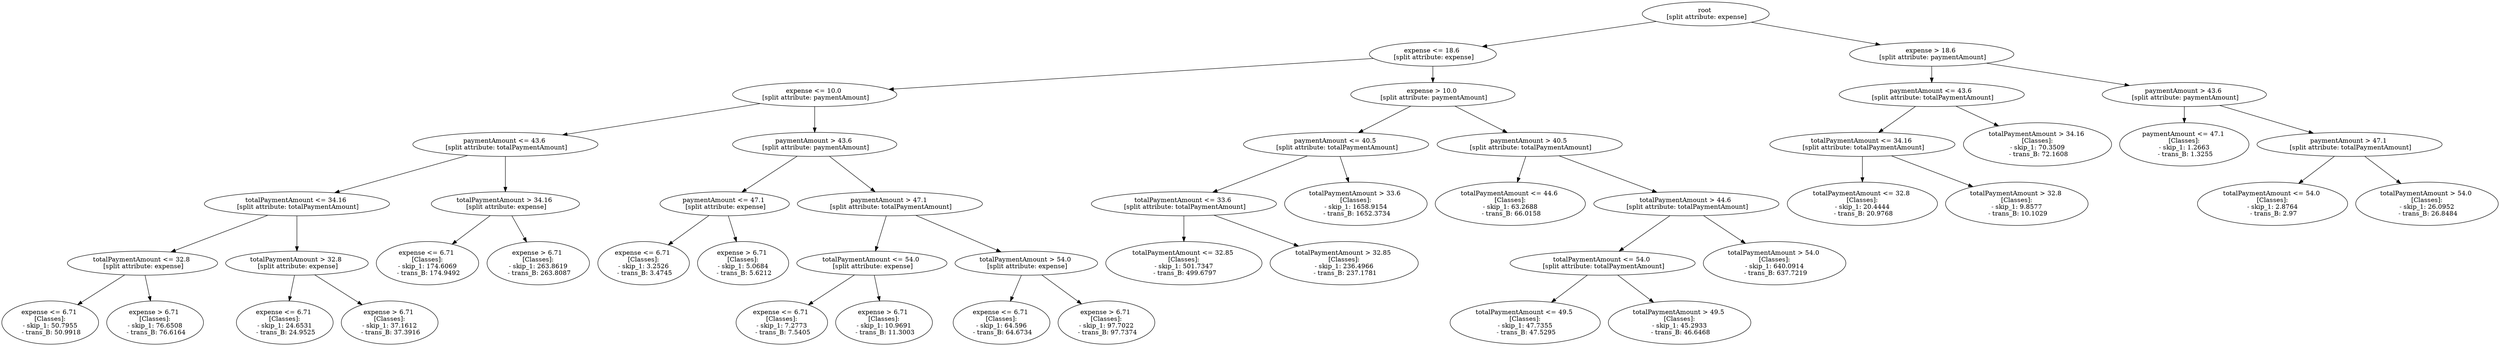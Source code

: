 // Road_Traffic_Fine_Management_Process-p_1-7
digraph "Road_Traffic_Fine_Management_Process-p_1-7" {
	"64e84ce1-9ae0-40d6-bd25-51e864b32a62" [label="root 
 [split attribute: expense]"]
	"73da5298-1f40-4134-8dcd-11033f3ad4b3" [label="expense <= 18.6 
 [split attribute: expense]"]
	"64e84ce1-9ae0-40d6-bd25-51e864b32a62" -> "73da5298-1f40-4134-8dcd-11033f3ad4b3"
	"0d4d58ae-8e5b-46d3-a6f9-db3c79a22c7a" [label="expense <= 10.0 
 [split attribute: paymentAmount]"]
	"73da5298-1f40-4134-8dcd-11033f3ad4b3" -> "0d4d58ae-8e5b-46d3-a6f9-db3c79a22c7a"
	"e97dd6f2-d2fd-4e71-a528-ff822d0e450b" [label="paymentAmount <= 43.6 
 [split attribute: totalPaymentAmount]"]
	"0d4d58ae-8e5b-46d3-a6f9-db3c79a22c7a" -> "e97dd6f2-d2fd-4e71-a528-ff822d0e450b"
	"2d18242a-4e64-4a5a-8d1d-d8f27f1446ad" [label="totalPaymentAmount <= 34.16 
 [split attribute: totalPaymentAmount]"]
	"e97dd6f2-d2fd-4e71-a528-ff822d0e450b" -> "2d18242a-4e64-4a5a-8d1d-d8f27f1446ad"
	"f28a5776-c934-48cd-95b5-f4d7ed005e99" [label="totalPaymentAmount <= 32.8 
 [split attribute: expense]"]
	"2d18242a-4e64-4a5a-8d1d-d8f27f1446ad" -> "f28a5776-c934-48cd-95b5-f4d7ed005e99"
	"c66d7c3e-d140-461e-84fe-0552f9c6cfde" [label="expense <= 6.71 
 [Classes]: 
 - skip_1: 50.7955 
 - trans_B: 50.9918"]
	"f28a5776-c934-48cd-95b5-f4d7ed005e99" -> "c66d7c3e-d140-461e-84fe-0552f9c6cfde"
	"c484b6f5-8f69-4321-bf6d-bb6826017945" [label="expense > 6.71 
 [Classes]: 
 - skip_1: 76.6508 
 - trans_B: 76.6164"]
	"f28a5776-c934-48cd-95b5-f4d7ed005e99" -> "c484b6f5-8f69-4321-bf6d-bb6826017945"
	"afd01163-8968-46ee-b963-21e80efccdca" [label="totalPaymentAmount > 32.8 
 [split attribute: expense]"]
	"2d18242a-4e64-4a5a-8d1d-d8f27f1446ad" -> "afd01163-8968-46ee-b963-21e80efccdca"
	"1848dfa5-f6a8-4577-ae58-a6ce31a02629" [label="expense <= 6.71 
 [Classes]: 
 - skip_1: 24.6531 
 - trans_B: 24.9525"]
	"afd01163-8968-46ee-b963-21e80efccdca" -> "1848dfa5-f6a8-4577-ae58-a6ce31a02629"
	"a72fa568-5501-4de9-b175-c68a672da2aa" [label="expense > 6.71 
 [Classes]: 
 - skip_1: 37.1612 
 - trans_B: 37.3916"]
	"afd01163-8968-46ee-b963-21e80efccdca" -> "a72fa568-5501-4de9-b175-c68a672da2aa"
	"0a3f48ef-94a4-491e-9835-d0dbf26de3e7" [label="totalPaymentAmount > 34.16 
 [split attribute: expense]"]
	"e97dd6f2-d2fd-4e71-a528-ff822d0e450b" -> "0a3f48ef-94a4-491e-9835-d0dbf26de3e7"
	"301e9966-af87-495f-afd8-aa5baeb7601f" [label="expense <= 6.71 
 [Classes]: 
 - skip_1: 174.6069 
 - trans_B: 174.9492"]
	"0a3f48ef-94a4-491e-9835-d0dbf26de3e7" -> "301e9966-af87-495f-afd8-aa5baeb7601f"
	"22910b66-6ac3-410f-90e9-38f450737259" [label="expense > 6.71 
 [Classes]: 
 - skip_1: 263.8619 
 - trans_B: 263.8087"]
	"0a3f48ef-94a4-491e-9835-d0dbf26de3e7" -> "22910b66-6ac3-410f-90e9-38f450737259"
	"7671498e-9f96-42a7-8b07-25fd8dfae7cb" [label="paymentAmount > 43.6 
 [split attribute: paymentAmount]"]
	"0d4d58ae-8e5b-46d3-a6f9-db3c79a22c7a" -> "7671498e-9f96-42a7-8b07-25fd8dfae7cb"
	"1f340672-add3-4627-9bc4-68caaa01f848" [label="paymentAmount <= 47.1 
 [split attribute: expense]"]
	"7671498e-9f96-42a7-8b07-25fd8dfae7cb" -> "1f340672-add3-4627-9bc4-68caaa01f848"
	"0f9c45d2-f101-46d5-9048-f01aebe797f7" [label="expense <= 6.71 
 [Classes]: 
 - skip_1: 3.2526 
 - trans_B: 3.4745"]
	"1f340672-add3-4627-9bc4-68caaa01f848" -> "0f9c45d2-f101-46d5-9048-f01aebe797f7"
	"3c09ac64-ba51-43b5-ad98-5b6ca45496d9" [label="expense > 6.71 
 [Classes]: 
 - skip_1: 5.0684 
 - trans_B: 5.6212"]
	"1f340672-add3-4627-9bc4-68caaa01f848" -> "3c09ac64-ba51-43b5-ad98-5b6ca45496d9"
	"8d3de805-5871-4476-9c0e-388b94b8b97f" [label="paymentAmount > 47.1 
 [split attribute: totalPaymentAmount]"]
	"7671498e-9f96-42a7-8b07-25fd8dfae7cb" -> "8d3de805-5871-4476-9c0e-388b94b8b97f"
	"bd855318-d374-4621-bc73-596e3d836d9a" [label="totalPaymentAmount <= 54.0 
 [split attribute: expense]"]
	"8d3de805-5871-4476-9c0e-388b94b8b97f" -> "bd855318-d374-4621-bc73-596e3d836d9a"
	"6260a298-81d4-4c1f-a6aa-a28067a3ff89" [label="expense <= 6.71 
 [Classes]: 
 - skip_1: 7.2773 
 - trans_B: 7.5405"]
	"bd855318-d374-4621-bc73-596e3d836d9a" -> "6260a298-81d4-4c1f-a6aa-a28067a3ff89"
	"5397046b-b837-4681-8966-081a9dab0989" [label="expense > 6.71 
 [Classes]: 
 - skip_1: 10.9691 
 - trans_B: 11.3003"]
	"bd855318-d374-4621-bc73-596e3d836d9a" -> "5397046b-b837-4681-8966-081a9dab0989"
	"f9c612bc-f74d-4b6f-870b-c8a07fd02d90" [label="totalPaymentAmount > 54.0 
 [split attribute: expense]"]
	"8d3de805-5871-4476-9c0e-388b94b8b97f" -> "f9c612bc-f74d-4b6f-870b-c8a07fd02d90"
	"c899e129-0443-4957-a666-b1de9a0dcb18" [label="expense <= 6.71 
 [Classes]: 
 - skip_1: 64.596 
 - trans_B: 64.6734"]
	"f9c612bc-f74d-4b6f-870b-c8a07fd02d90" -> "c899e129-0443-4957-a666-b1de9a0dcb18"
	"78e215d0-6a7f-41a8-a036-498fb8511bd8" [label="expense > 6.71 
 [Classes]: 
 - skip_1: 97.7022 
 - trans_B: 97.7374"]
	"f9c612bc-f74d-4b6f-870b-c8a07fd02d90" -> "78e215d0-6a7f-41a8-a036-498fb8511bd8"
	"b75d03b2-0973-43f4-a270-89679b83dc46" [label="expense > 10.0 
 [split attribute: paymentAmount]"]
	"73da5298-1f40-4134-8dcd-11033f3ad4b3" -> "b75d03b2-0973-43f4-a270-89679b83dc46"
	"35557346-fd2d-44eb-a810-dadd48976f73" [label="paymentAmount <= 40.5 
 [split attribute: totalPaymentAmount]"]
	"b75d03b2-0973-43f4-a270-89679b83dc46" -> "35557346-fd2d-44eb-a810-dadd48976f73"
	"84870aea-a4b5-490c-8488-f0ca8d1e02f5" [label="totalPaymentAmount <= 33.6 
 [split attribute: totalPaymentAmount]"]
	"35557346-fd2d-44eb-a810-dadd48976f73" -> "84870aea-a4b5-490c-8488-f0ca8d1e02f5"
	"c1a6625d-882b-4557-8702-0ab0299d3154" [label="totalPaymentAmount <= 32.85 
 [Classes]: 
 - skip_1: 501.7347 
 - trans_B: 499.6797"]
	"84870aea-a4b5-490c-8488-f0ca8d1e02f5" -> "c1a6625d-882b-4557-8702-0ab0299d3154"
	"95262fdd-27c0-4949-8c85-0b81dd89ac0d" [label="totalPaymentAmount > 32.85 
 [Classes]: 
 - skip_1: 236.4966 
 - trans_B: 237.1781"]
	"84870aea-a4b5-490c-8488-f0ca8d1e02f5" -> "95262fdd-27c0-4949-8c85-0b81dd89ac0d"
	"f84a867c-1513-4342-80cd-04ff55c24ae1" [label="totalPaymentAmount > 33.6 
 [Classes]: 
 - skip_1: 1658.9154 
 - trans_B: 1652.3734"]
	"35557346-fd2d-44eb-a810-dadd48976f73" -> "f84a867c-1513-4342-80cd-04ff55c24ae1"
	"a686d3e2-d049-4c4b-9ab9-13dd43c5ff69" [label="paymentAmount > 40.5 
 [split attribute: totalPaymentAmount]"]
	"b75d03b2-0973-43f4-a270-89679b83dc46" -> "a686d3e2-d049-4c4b-9ab9-13dd43c5ff69"
	"7fb5fea6-d5bf-460d-8092-6cb9d512e1f3" [label="totalPaymentAmount <= 44.6 
 [Classes]: 
 - skip_1: 63.2688 
 - trans_B: 66.0158"]
	"a686d3e2-d049-4c4b-9ab9-13dd43c5ff69" -> "7fb5fea6-d5bf-460d-8092-6cb9d512e1f3"
	"ba5b7c07-17be-4ae9-9f33-57dcf31e8de7" [label="totalPaymentAmount > 44.6 
 [split attribute: totalPaymentAmount]"]
	"a686d3e2-d049-4c4b-9ab9-13dd43c5ff69" -> "ba5b7c07-17be-4ae9-9f33-57dcf31e8de7"
	"d18e5161-5828-4e3e-8785-574c584cc4c5" [label="totalPaymentAmount <= 54.0 
 [split attribute: totalPaymentAmount]"]
	"ba5b7c07-17be-4ae9-9f33-57dcf31e8de7" -> "d18e5161-5828-4e3e-8785-574c584cc4c5"
	"e8982261-57ca-441e-a53a-2e76f94b645a" [label="totalPaymentAmount <= 49.5 
 [Classes]: 
 - skip_1: 47.7355 
 - trans_B: 47.5295"]
	"d18e5161-5828-4e3e-8785-574c584cc4c5" -> "e8982261-57ca-441e-a53a-2e76f94b645a"
	"f4e3e26c-4350-4864-b7e6-6830e3beeb88" [label="totalPaymentAmount > 49.5 
 [Classes]: 
 - skip_1: 45.2933 
 - trans_B: 46.6468"]
	"d18e5161-5828-4e3e-8785-574c584cc4c5" -> "f4e3e26c-4350-4864-b7e6-6830e3beeb88"
	"7ec53c7d-83b7-4ec3-ae39-0119d5b3f724" [label="totalPaymentAmount > 54.0 
 [Classes]: 
 - skip_1: 640.0914 
 - trans_B: 637.7219"]
	"ba5b7c07-17be-4ae9-9f33-57dcf31e8de7" -> "7ec53c7d-83b7-4ec3-ae39-0119d5b3f724"
	"f53e889d-b1b6-4d32-846c-75c1160f7ea0" [label="expense > 18.6 
 [split attribute: paymentAmount]"]
	"64e84ce1-9ae0-40d6-bd25-51e864b32a62" -> "f53e889d-b1b6-4d32-846c-75c1160f7ea0"
	"07118c3a-0897-45d4-a8a8-76733a4954a7" [label="paymentAmount <= 43.6 
 [split attribute: totalPaymentAmount]"]
	"f53e889d-b1b6-4d32-846c-75c1160f7ea0" -> "07118c3a-0897-45d4-a8a8-76733a4954a7"
	"095d6eb1-05f0-4e39-9c93-68b6bc3a4926" [label="totalPaymentAmount <= 34.16 
 [split attribute: totalPaymentAmount]"]
	"07118c3a-0897-45d4-a8a8-76733a4954a7" -> "095d6eb1-05f0-4e39-9c93-68b6bc3a4926"
	"490776cf-a58d-453f-b919-fd76295a390b" [label="totalPaymentAmount <= 32.8 
 [Classes]: 
 - skip_1: 20.4444 
 - trans_B: 20.9768"]
	"095d6eb1-05f0-4e39-9c93-68b6bc3a4926" -> "490776cf-a58d-453f-b919-fd76295a390b"
	"c300635c-ec0e-485e-863d-84870997676a" [label="totalPaymentAmount > 32.8 
 [Classes]: 
 - skip_1: 9.8577 
 - trans_B: 10.1029"]
	"095d6eb1-05f0-4e39-9c93-68b6bc3a4926" -> "c300635c-ec0e-485e-863d-84870997676a"
	"f198bedd-b0a7-4c86-b896-5965c1c29598" [label="totalPaymentAmount > 34.16 
 [Classes]: 
 - skip_1: 70.3509 
 - trans_B: 72.1608"]
	"07118c3a-0897-45d4-a8a8-76733a4954a7" -> "f198bedd-b0a7-4c86-b896-5965c1c29598"
	"e145406b-3b42-470c-8156-36bfebc1b72f" [label="paymentAmount > 43.6 
 [split attribute: paymentAmount]"]
	"f53e889d-b1b6-4d32-846c-75c1160f7ea0" -> "e145406b-3b42-470c-8156-36bfebc1b72f"
	"06060306-4ef8-4b24-9055-c5094e65cc77" [label="paymentAmount <= 47.1 
 [Classes]: 
 - skip_1: 1.2663 
 - trans_B: 1.3255"]
	"e145406b-3b42-470c-8156-36bfebc1b72f" -> "06060306-4ef8-4b24-9055-c5094e65cc77"
	"2ecb6e86-9eb1-40c1-9f3c-b362f6a08ed7" [label="paymentAmount > 47.1 
 [split attribute: totalPaymentAmount]"]
	"e145406b-3b42-470c-8156-36bfebc1b72f" -> "2ecb6e86-9eb1-40c1-9f3c-b362f6a08ed7"
	"807bde15-52c9-4a17-9000-8fe1b1096aac" [label="totalPaymentAmount <= 54.0 
 [Classes]: 
 - skip_1: 2.8764 
 - trans_B: 2.97"]
	"2ecb6e86-9eb1-40c1-9f3c-b362f6a08ed7" -> "807bde15-52c9-4a17-9000-8fe1b1096aac"
	"3fbfde63-13b2-46ab-aff8-b14b37bdf152" [label="totalPaymentAmount > 54.0 
 [Classes]: 
 - skip_1: 26.0952 
 - trans_B: 26.8484"]
	"2ecb6e86-9eb1-40c1-9f3c-b362f6a08ed7" -> "3fbfde63-13b2-46ab-aff8-b14b37bdf152"
}
